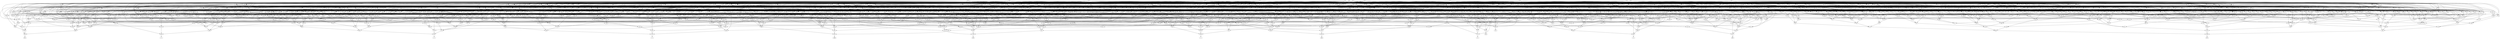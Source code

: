 digraph G {
    1266 -> 604;
    576 -> 604;
    547 -> 604;
    984 -> 1266;
    557 -> 1266;
    588 -> 1266;
    541 -> 984;
    823 -> 984;
    644 -> 984;
    568 -> 541;
    767 -> 541;
    587 -> 541;
    591 -> 587;
    849 -> 587;
    1183 -> 587;
    521 -> 1183;
    545 -> 1183;
    705 -> 1183;
    794 -> 521;
    577 -> 521;
    1109 -> 794;
    357 -> 794;
    325 -> 1109;
    526 -> 1109;
    572 -> 545;
    678 -> 545;
    367 -> 545;
    618 -> 705;
    905 -> 705;
    421 -> 705;
    1320 -> 849;
    781 -> 849;
    532 -> 1320;
    648 -> 1320;
    905 -> 532;
    357 -> 532;
    526 -> 648;
    325 -> 648;
    229 -> 781;
    577 -> 781;
    367 -> 591;
    633 -> 591;
    694 -> 591;
    487 -> 568;
    553 -> 568;
    828 -> 487;
    325 -> 487;
    577 -> 828;
    417 -> 828;
    526 -> 417;
    618 -> 417;
    545 -> 553;
    650 -> 553;
    694 -> 650;
    421 -> 650;
    229 -> 650;
    694 -> 767;
    550 -> 767;
    1052 -> 767;
    307 -> 1052;
    401 -> 1052;
    459 -> 307;
    367 -> 307;
    633 -> 459;
    572 -> 459;
    357 -> 401;
    648 -> 401;
    229 -> 550;
    618 -> 550;
    779 -> 823;
    1160 -> 823;
    875 -> 823;
    764 -> 779;
    730 -> 779;
    423 -> 779;
    667 -> 423;
    1277 -> 423;
    487 -> 423;
    660 -> 667;
    1237 -> 667;
    1134 -> 660;
    678 -> 660;
    633 -> 1134;
    367 -> 1134;
    694 -> 1237;
    229 -> 1237;
    472 -> 1277;
    616 -> 1277;
    229 -> 1277;
    572 -> 472;
    633 -> 472;
    678 -> 472;
    694 -> 616;
    367 -> 616;
    520 -> 764;
    743 -> 764;
    545 -> 764;
    421 -> 520;
    1237 -> 520;
    1109 -> 743;
    532 -> 743;
    401 -> 730;
    550 -> 730;
    901 -> 730;
    572 -> 901;
    633 -> 901;
    694 -> 901;
    775 -> 1160;
    667 -> 1160;
    1293 -> 1160;
    320 -> 1293;
    542 -> 1293;
    776 -> 320;
    621 -> 320;
    701 -> 776;
    678 -> 776;
    367 -> 776;
    421 -> 621;
    229 -> 621;
    905 -> 621;
    357 -> 542;
    325 -> 542;
    526 -> 542;
    357 -> 775;
    618 -> 775;
    603 -> 775;
    526 -> 603;
    325 -> 603;
    725 -> 875;
    537 -> 875;
    310 -> 875;
    516 -> 537;
    509 -> 537;
    678 -> 537;
    1078 -> 516;
    577 -> 516;
    421 -> 1078;
    229 -> 1078;
    367 -> 509;
    694 -> 509;
    1120 -> 310;
    1163 -> 310;
    421 -> 1120;
    550 -> 1120;
    1109 -> 1163;
    776 -> 1163;
    526 -> 725;
    618 -> 725;
    325 -> 725;
    635 -> 644;
    902 -> 644;
    691 -> 644;
    738 -> 635;
    1304 -> 635;
    499 -> 635;
    794 -> 499;
    776 -> 499;
    679 -> 1304;
    440 -> 1304;
    781 -> 679;
    421 -> 679;
    577 -> 440;
    229 -> 440;
    421 -> 440;
    421 -> 738;
    548 -> 738;
    705 -> 738;
    905 -> 548;
    229 -> 548;
    554 -> 902;
    648 -> 902;
    591 -> 902;
    696 -> 554;
    489 -> 554;
    780 -> 696;
    229 -> 696;
    618 -> 780;
    905 -> 780;
    357 -> 489;
    550 -> 489;
    307 -> 691;
    1320 -> 691;
    754 -> 691;
    694 -> 754;
    781 -> 754;
    225 -> 557;
    665 -> 557;
    605 -> 557;
    505 -> 225;
    615 -> 225;
    470 -> 225;
    464 -> 615;
    461 -> 615;
    560 -> 615;
    787 -> 560;
    308 -> 560;
    642 -> 787;
    579 -> 787;
    1109 -> 642;
    421 -> 642;
    357 -> 579;
    618 -> 579;
    786 -> 579;
    577 -> 786;
    905 -> 786;
    542 -> 308;
    723 -> 308;
    421 -> 308;
    577 -> 723;
    618 -> 723;
    824 -> 464;
    562 -> 464;
    357 -> 824;
    618 -> 824;
    1109 -> 824;
    905 -> 562;
    421 -> 562;
    490 -> 461;
    562 -> 461;
    1109 -> 490;
    723 -> 490;
    1098 -> 470;
    511 -> 470;
    421 -> 470;
    606 -> 511;
    1109 -> 511;
    778 -> 606;
    835 -> 606;
    825 -> 606;
    367 -> 835;
    572 -> 835;
    701 -> 825;
    678 -> 825;
    572 -> 778;
    633 -> 778;
    367 -> 778;
    711 -> 1098;
    579 -> 1098;
    780 -> 711;
    357 -> 711;
    606 -> 505;
    545 -> 505;
    776 -> 505;
    1120 -> 665;
    511 -> 665;
    662 -> 665;
    595 -> 662;
    452 -> 662;
    545 -> 662;
    520 -> 452;
    451 -> 452;
    466 -> 452;
    824 -> 466;
    1237 -> 466;
    1109 -> 451;
    618 -> 451;
    495 -> 595;
    325 -> 595;
    447 -> 595;
    446 -> 495;
    737 -> 495;
    526 -> 495;
    357 -> 737;
    905 -> 737;
    577 -> 446;
    357 -> 446;
    694 -> 447;
    421 -> 447;
    229 -> 447;
    339 -> 605;
    747 -> 605;
    854 -> 605;
    871 -> 339;
    1020 -> 339;
    647 -> 339;
    901 -> 647;
    849 -> 647;
    329 -> 647;
    769 -> 329;
    509 -> 329;
    678 -> 329;
    577 -> 769;
    725 -> 769;
    468 -> 769;
    421 -> 468;
    229 -> 468;
    1381 -> 871;
    744 -> 871;
    603 -> 1381;
    503 -> 1381;
    905 -> 503;
    577 -> 503;
    357 -> 503;
    472 -> 744;
    455 -> 744;
    367 -> 455;
    229 -> 455;
    421 -> 455;
    613 -> 1020;
    603 -> 1020;
    472 -> 1020;
    773 -> 613;
    616 -> 613;
    879 -> 613;
    367 -> 773;
    421 -> 773;
    229 -> 879;
    577 -> 879;
    618 -> 879;
    1341 -> 747;
    661 -> 747;
    848 -> 747;
    775 -> 848;
    553 -> 848;
    706 -> 848;
    307 -> 706;
    754 -> 706;
    1153 -> 706;
    648 -> 1153;
    618 -> 1153;
    717 -> 1341;
    784 -> 1341;
    723 -> 1341;
    656 -> 717;
    603 -> 717;
    785 -> 656;
    678 -> 656;
    633 -> 785;
    572 -> 785;
    1078 -> 784;
    694 -> 784;
    501 -> 661;
    716 -> 661;
    843 -> 661;
    532 -> 501;
    603 -> 501;
    781 -> 716;
    694 -> 716;
    367 -> 843;
    572 -> 843;
    678 -> 843;
    759 -> 854;
    683 -> 854;
    789 -> 854;
    775 -> 789;
    790 -> 789;
    578 -> 789;
    1257 -> 578;
    795 -> 578;
    472 -> 1257;
    773 -> 1257;
    229 -> 1257;
    313 -> 795;
    678 -> 795;
    229 -> 795;
    633 -> 313;
    572 -> 313;
    694 -> 313;
    797 -> 790;
    325 -> 790;
    526 -> 797;
    905 -> 797;
    618 -> 797;
    901 -> 683;
    591 -> 683;
    462 -> 683;
    798 -> 462;
    719 -> 462;
    229 -> 719;
    780 -> 719;
    879 -> 719;
    479 -> 798;
    550 -> 798;
    577 -> 479;
    905 -> 479;
    801 -> 759;
    1153 -> 759;
    803 -> 759;
    479 -> 801;
    229 -> 801;
    780 -> 803;
    648 -> 803;
    316 -> 588;
    807 -> 588;
    245 -> 588;
    571 -> 316;
    817 -> 316;
    213 -> 316;
    684 -> 571;
    545 -> 571;
    868 -> 571;
    504 -> 684;
    815 -> 684;
    1109 -> 504;
    780 -> 504;
    1109 -> 815;
    601 -> 815;
    905 -> 601;
    357 -> 601;
    694 -> 868;
    577 -> 868;
    421 -> 868;
    430 -> 213;
    759 -> 213;
    602 -> 213;
    790 -> 602;
    553 -> 602;
    307 -> 430;
    1237 -> 430;
    648 -> 430;
    458 -> 817;
    1381 -> 817;
    407 -> 817;
    229 -> 407;
    633 -> 407;
    1195 -> 407;
    694 -> 1195;
    367 -> 1195;
    678 -> 1195;
    526 -> 458;
    723 -> 458;
    325 -> 458;
    249 -> 807;
    636 -> 807;
    352 -> 807;
    667 -> 352;
    487 -> 352;
    421 -> 352;
    540 -> 636;
    837 -> 636;
    548 -> 540;
    694 -> 540;
    229 -> 837;
    577 -> 837;
    694 -> 837;
    843 -> 249;
    725 -> 249;
    578 -> 245;
    487 -> 245;
    396 -> 245;
    1254 -> 396;
    839 -> 396;
    325 -> 396;
    656 -> 1254;
    545 -> 1254;
    526 -> 839;
    723 -> 839;
    841 -> 839;
    229 -> 841;
    1154 -> 841;
    694 -> 1154;
    421 -> 1154;
    441 -> 576;
    957 -> 576;
    851 -> 576;
    1279 -> 441;
    545 -> 441;
    694 -> 1279;
    826 -> 1279;
    728 -> 1279;
    813 -> 728;
    953 -> 728;
    824 -> 813;
    517 -> 813;
    1109 -> 517;
    858 -> 517;
    905 -> 858;
    618 -> 858;
    694 -> 953;
    421 -> 953;
    577 -> 953;
    220 -> 826;
    642 -> 826;
    905 -> 220;
    357 -> 220;
    618 -> 220;
    843 -> 957;
    695 -> 957;
    869 -> 957;
    572 -> 869;
    1360 -> 869;
    367 -> 869;
    876 -> 1360;
    451 -> 1360;
    885 -> 876;
    664 -> 876;
    468 -> 885;
    694 -> 885;
    633 -> 664;
    678 -> 664;
    701 -> 664;
    889 -> 695;
    712 -> 695;
    564 -> 695;
    891 -> 564;
    903 -> 564;
    694 -> 564;
    618 -> 891;
    603 -> 891;
    229 -> 903;
    905 -> 903;
    357 -> 712;
    603 -> 712;
    550 -> 889;
    694 -> 889;
    790 -> 851;
    667 -> 851;
    463 -> 851;
    656 -> 463;
    537 -> 463;
    197 -> 463;
    501 -> 197;
    716 -> 197;
    892 -> 547;
    895 -> 547;
    625 -> 547;
    897 -> 625;
    509 -> 625;
    678 -> 625;
    468 -> 897;
    790 -> 897;
    581 -> 897;
    712 -> 581;
    1120 -> 581;
    357 -> 895;
    539 -> 895;
    566 -> 895;
    708 -> 566;
    421 -> 566;
    357 -> 708;
    810 -> 708;
    745 -> 708;
    229 -> 745;
    737 -> 745;
    460 -> 745;
    229 -> 460;
    577 -> 460;
    357 -> 460;
    577 -> 810;
    229 -> 810;
    421 -> 539;
    548 -> 539;
    788 -> 892;
    511 -> 892;
    722 -> 892;
    1254 -> 788;
    197 -> 788;
    572 -> 722;
    1030 -> 722;
    367 -> 722;
    1109 -> 1030;
    664 -> 1030;
    1380 -> 626;
    535 -> 626;
    777 -> 626;
    720 -> 1380;
    782 -> 1380;
    492 -> 1380;
    1006 -> 720;
    840 -> 720;
    836 -> 1006;
    698 -> 1006;
    1054 -> 1006;
    836 -> 1054;
    238 -> 1054;
    1274 -> 1054;
    820 -> 1274;
    849 -> 1274;
    860 -> 1274;
    920 -> 820;
    694 -> 820;
    367 -> 920;
    459 -> 920;
    580 -> 860;
    1232 -> 860;
    701 -> 860;
    357 -> 580;
    550 -> 580;
    1109 -> 580;
    633 -> 1232;
    367 -> 1232;
    572 -> 1232;
    638 -> 238;
    569 -> 238;
    1154 -> 638;
    905 -> 638;
    618 -> 569;
    1109 -> 569;
    357 -> 569;
    633 -> 836;
    701 -> 836;
    572 -> 836;
    538 -> 698;
    813 -> 698;
    714 -> 698;
    905 -> 714;
    1154 -> 714;
    824 -> 714;
    1154 -> 538;
    577 -> 538;
    735 -> 840;
    805 -> 840;
    445 -> 840;
    302 -> 445;
    880 -> 445;
    1109 -> 445;
    489 -> 302;
    462 -> 302;
    773 -> 880;
    836 -> 880;
    577 -> 880;
    824 -> 805;
    743 -> 805;
    439 -> 805;
    495 -> 439;
    325 -> 439;
    577 -> 735;
    836 -> 735;
    773 -> 735;
    458 -> 782;
    1059 -> 782;
    438 -> 782;
    302 -> 438;
    1207 -> 438;
    603 -> 438;
    431 -> 1207;
    633 -> 1207;
    678 -> 431;
    694 -> 431;
    428 -> 1059;
    809 -> 1059;
    407 -> 1059;
    229 -> 809;
    509 -> 809;
    678 -> 428;
    633 -> 428;
    572 -> 428;
    430 -> 492;
    302 -> 492;
    476 -> 492;
    597 -> 476;
    1000 -> 476;
    793 -> 476;
    424 -> 793;
    813 -> 793;
    653 -> 793;
    815 -> 653;
    504 -> 653;
    420 -> 653;
    577 -> 420;
    421 -> 420;
    367 -> 420;
    367 -> 424;
    421 -> 424;
    577 -> 424;
    1218 -> 1000;
    415 -> 1000;
    1109 -> 1218;
    493 -> 1218;
    678 -> 493;
    701 -> 493;
    633 -> 493;
    572 -> 415;
    367 -> 415;
    701 -> 597;
    834 -> 597;
    415 -> 834;
    678 -> 834;
    450 -> 535;
    1410 -> 535;
    1151 -> 535;
    411 -> 450;
    408 -> 450;
    405 -> 450;
    597 -> 411;
    1000 -> 411;
    870 -> 411;
    399 -> 870;
    439 -> 870;
    1173 -> 870;
    755 -> 1173;
    521 -> 1173;
    328 -> 1173;
    743 -> 328;
    394 -> 328;
    468 -> 394;
    367 -> 394;
    229 -> 755;
    421 -> 755;
    367 -> 755;
    393 -> 399;
    367 -> 399;
    421 -> 393;
    229 -> 393;
    419 -> 408;
    566 -> 408;
    1109 -> 408;
    385 -> 419;
    741 -> 419;
    609 -> 385;
    1218 -> 385;
    367 -> 609;
    1154 -> 609;
    455 -> 741;
    836 -> 741;
    897 -> 405;
    591 -> 405;
    370 -> 1410;
    1217 -> 1410;
    1322 -> 1410;
    855 -> 1322;
    724 -> 1322;
    1398 -> 1322;
    790 -> 1398;
    377 -> 1398;
    374 -> 1398;
    822 -> 374;
    371 -> 374;
    609 -> 822;
    603 -> 822;
    472 -> 822;
    532 -> 371;
    781 -> 371;
    428 -> 377;
    366 -> 377;
    667 -> 377;
    509 -> 366;
    229 -> 366;
    738 -> 855;
    1111 -> 855;
    365 -> 855;
    415 -> 1111;
    794 -> 1111;
    1109 -> 365;
    391 -> 365;
    701 -> 391;
    678 -> 391;
    572 -> 391;
    367 -> 724;
    365 -> 724;
    1120 -> 724;
    836 -> 1217;
    364 -> 1217;
    363 -> 1217;
    385 -> 363;
    900 -> 363;
    497 -> 363;
    663 -> 497;
    220 -> 497;
    579 -> 663;
    622 -> 663;
    601 -> 622;
    723 -> 622;
    367 -> 900;
    365 -> 900;
    421 -> 900;
    862 -> 364;
    495 -> 364;
    551 -> 364;
    841 -> 551;
    521 -> 551;
    864 -> 551;
    885 -> 864;
    743 -> 864;
    1109 -> 862;
    650 -> 862;
    302 -> 370;
    648 -> 370;
    313 -> 370;
    359 -> 1151;
    658 -> 1151;
    971 -> 1151;
    746 -> 359;
    304 -> 359;
    355 -> 359;
    353 -> 746;
    454 -> 746;
    1218 -> 353;
    351 -> 353;
    1226 -> 353;
    539 -> 351;
    509 -> 351;
    357 -> 351;
    743 -> 1226;
    735 -> 1226;
    1237 -> 1226;
    1000 -> 454;
    597 -> 454;
    826 -> 454;
    878 -> 304;
    348 -> 304;
    347 -> 304;
    804 -> 878;
    343 -> 878;
    1207 -> 804;
    811 -> 804;
    603 -> 811;
    357 -> 811;
    905 -> 343;
    781 -> 343;
    313 -> 347;
    849 -> 347;
    474 -> 347;
    451 -> 474;
    346 -> 474;
    367 -> 346;
    836 -> 346;
    468 -> 346;
    344 -> 348;
    725 -> 348;
    591 -> 348;
    421 -> 344;
    229 -> 344;
    577 -> 344;
    691 -> 355;
    706 -> 355;
    710 -> 355;
    346 -> 710;
    743 -> 710;
    842 -> 710;
    501 -> 842;
    516 -> 842;
    591 -> 842;
    700 -> 658;
    340 -> 658;
    1218 -> 700;
    210 -> 700;
    337 -> 700;
    366 -> 210;
    824 -> 210;
    336 -> 210;
    1103 -> 336;
    1109 -> 336;
    550 -> 336;
    421 -> 1103;
    509 -> 1103;
    826 -> 337;
    1232 -> 337;
    701 -> 337;
    775 -> 340;
    377 -> 340;
    332 -> 340;
    331 -> 332;
    836 -> 332;
    885 -> 331;
    451 -> 331;
    247 -> 331;
    550 -> 247;
    542 -> 247;
    694 -> 247;
    327 -> 971;
    326 -> 971;
    552 -> 971;
    324 -> 327;
    879 -> 327;
    820 -> 324;
    648 -> 324;
    487 -> 552;
    377 -> 552;
    1067 -> 552;
    323 -> 1067;
    597 -> 1067;
    580 -> 323;
    727 -> 323;
    421 -> 727;
    550 -> 727;
    1109 -> 727;
    1000 -> 326;
    1120 -> 326;
    914 -> 777;
    321 -> 777;
    585 -> 777;
    900 -> 585;
    318 -> 585;
    1158 -> 585;
    1059 -> 1158;
    1381 -> 1158;
    618 -> 318;
    786 -> 318;
    708 -> 318;
    822 -> 914;
    324 -> 914;
    302 -> 914;
    805 -> 321;
    390 -> 321;
    836 -> 321;
    577 -> 390;
    1154 -> 390;
    640 -> 471;
    315 -> 471;
    384 -> 471;
    614 -> 640;
    312 -> 640;
    847 -> 640;
    555 -> 614;
    335 -> 614;
    306 -> 614;
    376 -> 555;
    504 -> 555;
    393 -> 376;
    350 -> 376;
    846 -> 376;
    650 -> 846;
    317 -> 846;
    483 -> 846;
    836 -> 483;
    791 -> 483;
    284 -> 483;
    773 -> 791;
    229 -> 791;
    393 -> 284;
    299 -> 284;
    367 -> 284;
    572 -> 299;
    633 -> 299;
    701 -> 299;
    835 -> 317;
    785 -> 317;
    701 -> 317;
    296 -> 350;
    694 -> 350;
    701 -> 296;
    1134 -> 296;
    1033 -> 296;
    572 -> 1033;
    701 -> 1033;
    367 -> 1033;
    295 -> 335;
    504 -> 335;
    868 -> 295;
    296 -> 295;
    291 -> 295;
    317 -> 291;
    390 -> 291;
    272 -> 291;
    420 -> 272;
    299 -> 272;
    286 -> 306;
    550 -> 306;
    786 -> 306;
    799 -> 286;
    648 -> 286;
    434 -> 799;
    283 -> 799;
    831 -> 799;
    616 -> 434;
    633 -> 434;
    280 -> 283;
    633 -> 283;
    421 -> 280;
    694 -> 280;
    591 -> 831;
    901 -> 831;
    313 -> 831;
    528 -> 312;
    600 -> 312;
    1124 -> 312;
    279 -> 528;
    277 -> 528;
    276 -> 528;
    301 -> 279;
    236 -> 279;
    468 -> 301;
    641 -> 301;
    787 -> 301;
    1109 -> 641;
    905 -> 641;
    618 -> 641;
    776 -> 236;
    1195 -> 236;
    664 -> 276;
    829 -> 276;
    1008 -> 276;
    684 -> 829;
    390 -> 829;
    457 -> 1008;
    344 -> 1008;
    485 -> 1008;
    660 -> 457;
    195 -> 457;
    481 -> 195;
    509 -> 195;
    678 -> 195;
    572 -> 481;
    694 -> 481;
    725 -> 485;
    905 -> 485;
    1405 -> 277;
    641 -> 277;
    507 -> 1405;
    885 -> 1405;
    572 -> 507;
    442 -> 507;
    493 -> 507;
    701 -> 442;
    678 -> 442;
    815 -> 600;
    295 -> 600;
    1177 -> 600;
    286 -> 1177;
    610 -> 1177;
    618 -> 1177;
    229 -> 610;
    479 -> 610;
    507 -> 1124;
    829 -> 1124;
    274 -> 1124;
    617 -> 274;
    457 -> 274;
    270 -> 274;
    478 -> 270;
    837 -> 270;
    905 -> 270;
    344 -> 478;
    725 -> 478;
    545 -> 478;
    268 -> 617;
    468 -> 617;
    780 -> 268;
    603 -> 268;
    818 -> 847;
    265 -> 847;
    630 -> 847;
    1287 -> 818;
    713 -> 818;
    398 -> 818;
    843 -> 1287;
    1157 -> 1287;
    896 -> 1287;
    776 -> 896;
    1317 -> 896;
    673 -> 896;
    236 -> 673;
    569 -> 673;
    679 -> 673;
    504 -> 1317;
    621 -> 1317;
    837 -> 1157;
    485 -> 1157;
    780 -> 713;
    402 -> 713;
    874 -> 713;
    1304 -> 874;
    1168 -> 874;
    905 -> 874;
    1153 -> 1168;
    1232 -> 1168;
    507 -> 402;
    862 -> 402;
    1336 -> 398;
    403 -> 398;
    260 -> 398;
    684 -> 1336;
    258 -> 1336;
    391 -> 258;
    868 -> 258;
    735 -> 258;
    1317 -> 403;
    1195 -> 403;
    1232 -> 260;
    256 -> 260;
    369 -> 260;
    679 -> 369;
    573 -> 369;
    776 -> 369;
    1109 -> 573;
    479 -> 573;
    618 -> 573;
    618 -> 256;
    621 -> 256;
    648 -> 256;
    891 -> 265;
    246 -> 265;
    949 -> 265;
    772 -> 949;
    891 -> 949;
    621 -> 949;
    545 -> 772;
    1195 -> 772;
    244 -> 772;
    319 -> 244;
    702 -> 244;
    678 -> 319;
    367 -> 319;
    633 -> 319;
    633 -> 702;
    572 -> 702;
    678 -> 702;
    905 -> 246;
    666 -> 246;
    973 -> 246;
    545 -> 666;
    1237 -> 666;
    843 -> 973;
    903 -> 973;
    694 -> 973;
    504 -> 630;
    703 -> 630;
    910 -> 630;
    1304 -> 910;
    772 -> 910;
    485 -> 910;
    664 -> 703;
    862 -> 703;
    1138 -> 703;
    1109 -> 1138;
    447 -> 1138;
    391 -> 1138;
    641 -> 315;
    1196 -> 315;
    218 -> 315;
    429 -> 218;
    512 -> 218;
    381 -> 218;
    317 -> 512;
    841 -> 512;
    565 -> 512;
    388 -> 565;
    296 -> 565;
    240 -> 565;
    299 -> 240;
    755 -> 240;
    741 -> 240;
    694 -> 388;
    229 -> 388;
    421 -> 388;
    841 -> 429;
    239 -> 429;
    235 -> 429;
    664 -> 239;
    507 -> 239;
    391 -> 235;
    388 -> 235;
    577 -> 381;
    569 -> 381;
    573 -> 381;
    234 -> 1196;
    233 -> 1196;
    655 -> 234;
    346 -> 234;
    567 -> 234;
    296 -> 567;
    520 -> 567;
    682 -> 567;
    468 -> 682;
    299 -> 682;
    367 -> 682;
    317 -> 655;
    885 -> 655;
    391 -> 233;
    520 -> 233;
    876 -> 233;
    1157 -> 384;
    696 -> 384;
    533 -> 384;
    603 -> 533;
    342 -> 533;
    286 -> 533;
    1207 -> 342;
    283 -> 342;
    731 -> 500;
    687 -> 500;
    760 -> 500;
    278 -> 731;
    426 -> 731;
    228 -> 731;
    544 -> 228;
    227 -> 228;
    232 -> 228;
    221 -> 544;
    882 -> 544;
    515 -> 544;
    815 -> 515;
    565 -> 515;
    282 -> 515;
    703 -> 282;
    488 -> 282;
    743 -> 488;
    440 -> 488;
    1198 -> 221;
    239 -> 221;
    1109 -> 221;
    482 -> 1198;
    538 -> 1198;
    216 -> 1198;
    638 -> 216;
    460 -> 216;
    858 -> 482;
    357 -> 482;
    195 -> 882;
    201 -> 882;
    912 -> 882;
    831 -> 201;
    810 -> 201;
    694 -> 201;
    725 -> 912;
    601 -> 912;
    1390 -> 227;
    246 -> 227;
    250 -> 227;
    214 -> 250;
    1064 -> 250;
    387 -> 250;
    843 -> 1064;
    716 -> 1064;
    212 -> 1064;
    679 -> 212;
    319 -> 212;
    660 -> 214;
    519 -> 214;
    516 -> 214;
    481 -> 519;
    678 -> 519;
    603 -> 387;
    211 -> 387;
    618 -> 211;
    357 -> 211;
    618 -> 1390;
    603 -> 1390;
    357 -> 1390;
    273 -> 232;
    309 -> 232;
    639 -> 232;
    387 -> 639;
    488 -> 639;
    690 -> 639;
    1195 -> 690;
    989 -> 690;
    1268 -> 690;
    195 -> 1268;
    539 -> 1268;
    548 -> 989;
    421 -> 989;
    391 -> 309;
    238 -> 309;
    350 -> 309;
    569 -> 273;
    629 -> 273;
    421 -> 629;
    905 -> 629;
    1196 -> 278;
    1109 -> 278;
    211 -> 278;
    206 -> 426;
    242 -> 426;
    699 -> 426;
    830 -> 699;
    799 -> 699;
    368 -> 699;
    811 -> 368;
    283 -> 368;
    526 -> 830;
    325 -> 830;
    357 -> 830;
    828 -> 242;
    903 -> 242;
    719 -> 206;
    202 -> 206;
    550 -> 202;
    781 -> 202;
    905 -> 202;
    899 -> 687;
    203 -> 687;
    1313 -> 687;
    205 -> 899;
    198 -> 899;
    1147 -> 899;
    686 -> 205;
    196 -> 205;
    574 -> 205;
    1356 -> 686;
    991 -> 686;
    524 -> 686;
    305 -> 1356;
    1232 -> 1356;
    357 -> 1356;
    989 -> 305;
    1153 -> 305;
    256 -> 305;
    413 -> 524;
    499 -> 524;
    1126 -> 524;
    1120 -> 413;
    738 -> 413;
    195 -> 1126;
    259 -> 1126;
    912 -> 1126;
    577 -> 259;
    468 -> 259;
    1345 -> 991;
    387 -> 991;
    679 -> 991;
    545 -> 1345;
    702 -> 1345;
    743 -> 196;
    1405 -> 196;
    289 -> 196;
    193 -> 289;
    212 -> 289;
    501 -> 289;
    754 -> 193;
    545 -> 193;
    195 -> 574;
    749 -> 574;
    561 -> 574;
    719 -> 749;
    660 -> 749;
    1390 -> 749;
    244 -> 561;
    912 -> 561;
    440 -> 561;
    239 -> 198;
    192 -> 198;
    652 -> 198;
    912 -> 652;
    480 -> 652;
    266 -> 652;
    1405 -> 266;
    1109 -> 266;
    211 -> 266;
    666 -> 480;
    786 -> 480;
    357 -> 480;
    841 -> 192;
    815 -> 192;
    238 -> 192;
    292 -> 1147;
    668 -> 1147;
    222 -> 1147;
    488 -> 222;
    402 -> 222;
    330 -> 222;
    413 -> 330;
    794 -> 330;
    1195 -> 330;
    1345 -> 292;
    623 -> 292;
    371 -> 623;
    603 -> 623;
    421 -> 623;
    553 -> 668;
    912 -> 668;
    810 -> 668;
    257 -> 203;
    1263 -> 203;
    190 -> 203;
    189 -> 257;
    513 -> 257;
    906 -> 257;
    646 -> 189;
    908 -> 189;
    1092 -> 189;
    918 -> 1092;
    238 -> 1092;
    909 -> 1092;
    660 -> 909;
    769 -> 909;
    601 -> 909;
    835 -> 918;
    701 -> 918;
    815 -> 646;
    841 -> 646;
    776 -> 646;
    540 -> 908;
    387 -> 908;
    843 -> 908;
    461 -> 513;
    499 -> 513;
    913 -> 513;
    1320 -> 913;
    679 -> 913;
    1232 -> 913;
    1042 -> 906;
    915 -> 906;
    273 -> 906;
    917 -> 1042;
    836 -> 1042;
    616 -> 917;
    421 -> 917;
    1134 -> 915;
    299 -> 915;
    861 -> 1263;
    919 -> 1263;
    491 -> 1263;
    804 -> 861;
    242 -> 861;
    294 -> 919;
    921 -> 919;
    451 -> 294;
    532 -> 294;
    953 -> 921;
    391 -> 921;
    925 -> 491;
    440 -> 491;
    725 -> 491;
    1195 -> 925;
    601 -> 925;
    1408 -> 190;
    456 -> 190;
    928 -> 190;
    1014 -> 928;
    929 -> 928;
    932 -> 928;
    387 -> 929;
    545 -> 929;
    1390 -> 932;
    621 -> 932;
    319 -> 932;
    905 -> 1014;
    1237 -> 1014;
    929 -> 1408;
    754 -> 1408;
    387 -> 456;
    989 -> 456;
    319 -> 456;
    937 -> 1313;
    940 -> 1313;
    1357 -> 1313;
    774 -> 937;
    1222 -> 937;
    947 -> 937;
    389 -> 774;
    709 -> 774;
    948 -> 774;
    783 -> 389;
    679 -> 389;
    1232 -> 389;
    1153 -> 783;
    357 -> 783;
    954 -> 948;
    955 -> 948;
    934 -> 948;
    229 -> 955;
    421 -> 955;
    815 -> 955;
    633 -> 954;
    678 -> 954;
    918 -> 954;
    195 -> 934;
    1390 -> 934;
    224 -> 934;
    421 -> 224;
    903 -> 224;
    956 -> 709;
    440 -> 709;
    1232 -> 709;
    648 -> 956;
    958 -> 956;
    905 -> 958;
    618 -> 958;
    357 -> 958;
    387 -> 1222;
    537 -> 1222;
    959 -> 1222;
    461 -> 959;
    794 -> 959;
    1195 -> 959;
    719 -> 947;
    804 -> 947;
    960 -> 947;
    679 -> 960;
    387 -> 960;
    1195 -> 960;
    961 -> 940;
    251 -> 940;
    965 -> 940;
    1195 -> 965;
    955 -> 965;
    942 -> 965;
    815 -> 942;
    841 -> 942;
    836 -> 942;
    905 -> 961;
    550 -> 961;
    804 -> 961;
    488 -> 251;
    776 -> 251;
    878 -> 1357;
    661 -> 1357;
    964 -> 1357;
    1345 -> 964;
    1390 -> 964;
    621 -> 964;
    743 -> 760;
    418 -> 760;
    966 -> 760;
    294 -> 966;
    967 -> 966;
    1355 -> 966;
    501 -> 1355;
    1300 -> 1355;
    972 -> 1355;
    241 -> 972;
    387 -> 972;
    1345 -> 241;
    989 -> 241;
    974 -> 241;
    660 -> 974;
    539 -> 974;
    516 -> 1300;
    457 -> 1300;
    975 -> 1300;
    679 -> 975;
    1195 -> 975;
    880 -> 967;
    264 -> 967;
    977 -> 967;
    953 -> 977;
    296 -> 977;
    979 -> 977;
    317 -> 979;
    538 -> 979;
    424 -> 264;
    299 -> 264;
    440 -> 418;
    376 -> 418;
    1196 -> 418;
    981 -> 983;
    986 -> 983;
    990 -> 983;
    992 -> 990;
    427 -> 990;
    375 -> 990;
    994 -> 992;
    996 -> 992;
    748 -> 992;
    998 -> 748;
    698 -> 748;
    1001 -> 748;
    1002 -> 1001;
    545 -> 1001;
    725 -> 1001;
    989 -> 1002;
    1304 -> 1002;
    835 -> 998;
    442 -> 998;
    331 -> 994;
    299 -> 994;
    367 -> 994;
    1004 -> 996;
    1009 -> 996;
    323 -> 996;
    678 -> 1009;
    481 -> 1009;
    894 -> 1009;
    1109 -> 894;
    701 -> 894;
    656 -> 1004;
    664 -> 1004;
    694 -> 1004;
    1010 -> 427;
    497 -> 427;
    372 -> 427;
    844 -> 372;
    230 -> 372;
    302 -> 372;
    717 -> 230;
    1012 -> 230;
    367 -> 1012;
    694 -> 1012;
    434 -> 844;
    648 -> 844;
    421 -> 1010;
    1009 -> 1010;
    1013 -> 1010;
    894 -> 1013;
    1016 -> 1013;
    1134 -> 1013;
    572 -> 1016;
    1154 -> 1016;
    1018 -> 375;
    1022 -> 375;
    907 -> 375;
    1023 -> 907;
    230 -> 907;
    197 -> 907;
    678 -> 1023;
    1134 -> 1023;
    711 -> 1022;
    1085 -> 1022;
    357 -> 1085;
    786 -> 1085;
    1027 -> 1085;
    357 -> 1027;
    858 -> 1027;
    622 -> 1027;
    918 -> 1018;
    894 -> 1018;
    1154 -> 1018;
    1024 -> 986;
    1029 -> 986;
    1035 -> 986;
    1043 -> 1024;
    582 -> 1024;
    863 -> 1024;
    1045 -> 863;
    895 -> 863;
    1047 -> 863;
    302 -> 1047;
    1048 -> 1047;
    648 -> 1047;
    307 -> 1048;
    1049 -> 1048;
    1012 -> 1048;
    633 -> 1049;
    572 -> 1049;
    367 -> 1049;
    1381 -> 1045;
    1051 -> 1045;
    1009 -> 1045;
    1154 -> 1051;
    343 -> 1051;
    656 -> 1051;
    1016 -> 582;
    708 -> 582;
    1184 -> 582;
    657 -> 1184;
    548 -> 1184;
    357 -> 1184;
    572 -> 657;
    280 -> 657;
    1134 -> 1043;
    894 -> 1043;
    1030 -> 1043;
    1055 -> 1029;
    771 -> 1029;
    1056 -> 1029;
    194 -> 1055;
    1058 -> 1055;
    508 -> 1055;
    998 -> 508;
    238 -> 508;
    1060 -> 508;
    717 -> 1060;
    489 -> 1060;
    888 -> 1060;
    1154 -> 888;
    367 -> 888;
    844 -> 194;
    371 -> 194;
    968 -> 1058;
    545 -> 1058;
    725 -> 1058;
    479 -> 968;
    1237 -> 968;
    1061 -> 771;
    926 -> 771;
    510 -> 771;
    1063 -> 510;
    1090 -> 510;
    287 -> 510;
    717 -> 1063;
    723 -> 1063;
    388 -> 1063;
    193 -> 1090;
    725 -> 1090;
    268 -> 287;
    775 -> 287;
    666 -> 287;
    447 -> 926;
    656 -> 926;
    667 -> 926;
    797 -> 1061;
    828 -> 1061;
    325 -> 1061;
    1394 -> 1056;
    817 -> 1056;
    1065 -> 1056;
    1049 -> 1394;
    941 -> 1394;
    849 -> 1394;
    459 -> 941;
    1012 -> 941;
    501 -> 1065;
    750 -> 1065;
    545 -> 1065;
    280 -> 750;
    781 -> 750;
    1066 -> 1035;
    675 -> 1035;
    199 -> 1035;
    775 -> 1066;
    926 -> 1066;
    1069 -> 1066;
    545 -> 1069;
    1070 -> 1069;
    1072 -> 1069;
    331 -> 1072;
    998 -> 1072;
    554 -> 1070;
    603 -> 1070;
    421 -> 1070;
    1073 -> 675;
    497 -> 675;
    204 -> 675;
    636 -> 204;
    1023 -> 204;
    725 -> 204;
    1030 -> 1073;
    1016 -> 1073;
    1023 -> 199;
    695 -> 199;
    607 -> 199;
    331 -> 607;
    918 -> 607;
    998 -> 981;
    918 -> 981;
    1053 -> 981;
    829 -> 1053;
    364 -> 1053;
    358 -> 1079;
    1036 -> 1079;
    1081 -> 1079;
    718 -> 358;
    732 -> 358;
    1339 -> 358;
    1083 -> 718;
    1086 -> 718;
    1087 -> 718;
    1089 -> 1083;
    1091 -> 1083;
    1093 -> 1083;
    1257 -> 1093;
    775 -> 1093;
    1095 -> 1093;
    325 -> 1095;
    778 -> 1095;
    839 -> 1095;
    328 -> 1089;
    1195 -> 1089;
    577 -> 1089;
    499 -> 1091;
    679 -> 1091;
    1257 -> 1086;
    487 -> 1086;
    1155 -> 1086;
    975 -> 1155;
    794 -> 1155;
    845 -> 1087;
    487 -> 1087;
    1234 -> 1087;
    841 -> 1234;
    1099 -> 1234;
    648 -> 1234;
    778 -> 1099;
    503 -> 1099;
    633 -> 845;
    678 -> 845;
    399 -> 845;
    739 -> 732;
    486 -> 732;
    1102 -> 732;
    1104 -> 739;
    1106 -> 739;
    1071 -> 739;
    1108 -> 1071;
    608 -> 1071;
    1074 -> 1071;
    1097 -> 1074;
    775 -> 1074;
    627 -> 1074;
    1110 -> 627;
    451 -> 627;
    1195 -> 627;
    577 -> 1110;
    562 -> 1110;
    726 -> 1110;
    421 -> 726;
    229 -> 726;
    577 -> 726;
    843 -> 1097;
    650 -> 1097;
    273 -> 1108;
    1195 -> 1108;
    577 -> 1108;
    916 -> 608;
    1113 -> 608;
    1195 -> 608;
    325 -> 916;
    1114 -> 916;
    1116 -> 1114;
    421 -> 1114;
    229 -> 1116;
    577 -> 1116;
    737 -> 1113;
    526 -> 1113;
    357 -> 1104;
    417 -> 1104;
    838 -> 1104;
    325 -> 838;
    650 -> 838;
    778 -> 838;
    1110 -> 1106;
    1163 -> 1106;
    618 -> 1106;
    1118 -> 486;
    256 -> 486;
    314 -> 486;
    1304 -> 1118;
    1153 -> 1118;
    591 -> 314;
    313 -> 314;
    1122 -> 314;
    633 -> 1122;
    616 -> 1122;
    1232 -> 1122;
    776 -> 1102;
    1123 -> 1102;
    1128 -> 1102;
    618 -> 1123;
    479 -> 1123;
    862 -> 1123;
    618 -> 1128;
    479 -> 1128;
    1138 -> 1128;
    458 -> 1339;
    345 -> 1339;
    584 -> 1339;
    1130 -> 584;
    1131 -> 584;
    1097 -> 1130;
    487 -> 1130;
    1132 -> 1130;
    308 -> 1132;
    1195 -> 1132;
    775 -> 1131;
    845 -> 1131;
    1088 -> 1131;
    308 -> 1088;
    776 -> 1088;
    1133 -> 345;
    980 -> 345;
    843 -> 980;
    841 -> 980;
    744 -> 980;
    633 -> 1133;
    678 -> 1133;
    755 -> 1133;
    577 -> 1036;
    555 -> 1036;
    1136 -> 1036;
    1019 -> 1136;
    1139 -> 1136;
    1076 -> 1136;
    1381 -> 1076;
    345 -> 1076;
    1141 -> 1076;
    1002 -> 1141;
    1142 -> 1141;
    725 -> 1141;
    1207 -> 1142;
    1195 -> 1142;
    319 -> 1142;
    1068 -> 1019;
    490 -> 1019;
    1405 -> 1068;
    233 -> 1068;
    776 -> 1139;
    239 -> 1139;
    1143 -> 1139;
    1011 -> 1143;
    885 -> 1143;
    794 -> 1011;
    503 -> 1011;
    285 -> 1081;
    1144 -> 1081;
    1146 -> 1081;
    813 -> 285;
    967 -> 285;
    1148 -> 285;
    521 -> 1148;
    512 -> 1148;
    715 -> 1148;
    490 -> 715;
    1011 -> 715;
    234 -> 715;
    1150 -> 1144;
    1152 -> 1144;
    1156 -> 1144;
    1161 -> 1150;
    1162 -> 1150;
    623 -> 1161;
    1070 -> 1161;
    1142 -> 1161;
    845 -> 1162;
    1097 -> 1162;
    790 -> 1162;
    1257 -> 1152;
    790 -> 1152;
    883 -> 1152;
    313 -> 883;
    591 -> 883;
    1096 -> 883;
    401 -> 1096;
    550 -> 1096;
    421 -> 1096;
    435 -> 1156;
    1164 -> 1156;
    813 -> 1156;
    507 -> 435;
    538 -> 435;
    664 -> 1164;
    538 -> 1164;
    921 -> 1164;
    1165 -> 1146;
    1077 -> 1146;
    988 -> 1146;
    1123 -> 1165;
    239 -> 1165;
    1166 -> 1165;
    1122 -> 1166;
    1096 -> 1166;
    1169 -> 1166;
    797 -> 1169;
    828 -> 1169;
    838 -> 1169;
    1011 -> 1077;
    233 -> 1077;
    1172 -> 1077;
    521 -> 1172;
    435 -> 1172;
    841 -> 1172;
    314 -> 988;
    763 -> 988;
    1174 -> 988;
    679 -> 763;
    1320 -> 763;
    1101 -> 763;
    1153 -> 1101;
    989 -> 1101;
    987 -> 1174;
    521 -> 1174;
    664 -> 987;
    841 -> 987;
    235 -> 987;
    1176 -> 938;
    792 -> 938;
    832 -> 938;
    611 -> 1176;
    865 -> 1176;
    721 -> 1176;
    674 -> 721;
    1179 -> 721;
    1125 -> 721;
    1181 -> 1125;
    841 -> 1125;
    1049 -> 1125;
    1153 -> 1181;
    786 -> 1181;
    357 -> 1181;
    559 -> 1179;
    388 -> 1179;
    633 -> 559;
    415 -> 559;
    618 -> 674;
    830 -> 674;
    479 -> 674;
    253 -> 611;
    1112 -> 611;
    726 -> 611;
    1185 -> 253;
    1109 -> 253;
    442 -> 1185;
    633 -> 1185;
    711 -> 1112;
    835 -> 1112;
    694 -> 1112;
    1017 -> 865;
    610 -> 865;
    917 -> 865;
    1390 -> 1017;
    1187 -> 1017;
    678 -> 1187;
    459 -> 1187;
    808 -> 792;
    1178 -> 792;
    525 -> 792;
    1189 -> 525;
    1190 -> 525;
    1191 -> 525;
    1181 -> 1191;
    920 -> 1191;
    388 -> 1191;
    361 -> 1190;
    1192 -> 1190;
    592 -> 1190;
    618 -> 361;
    357 -> 361;
    648 -> 361;
    421 -> 1192;
    945 -> 1192;
    229 -> 945;
    577 -> 945;
    633 -> 592;
    572 -> 592;
    694 -> 592;
    905 -> 1189;
    618 -> 1189;
    357 -> 1189;
    1084 -> 808;
    743 -> 808;
    481 -> 808;
    1182 -> 1084;
    1114 -> 1084;
    1185 -> 1084;
    1365 -> 1182;
    1248 -> 1182;
    415 -> 1365;
    694 -> 1365;
    618 -> 1248;
    1109 -> 1248;
    912 -> 1178;
    1193 -> 1178;
    945 -> 1178;
    428 -> 1193;
    856 -> 1193;
    421 -> 1193;
    367 -> 856;
    694 -> 856;
    1159 -> 832;
    756 -> 832;
    311 -> 832;
    1193 -> 311;
    812 -> 311;
    1121 -> 311;
    1390 -> 812;
    596 -> 812;
    905 -> 596;
    1116 -> 596;
    920 -> 1121;
    1194 -> 1121;
    447 -> 1121;
    830 -> 1194;
    1046 -> 1194;
    905 -> 1046;
    618 -> 1046;
    577 -> 1046;
    692 -> 756;
    812 -> 756;
    886 -> 756;
    917 -> 692;
    1187 -> 692;
    559 -> 886;
    1194 -> 886;
    447 -> 886;
    1100 -> 1159;
    1197 -> 1159;
    520 -> 1100;
    1199 -> 1100;
    479 -> 1199;
    830 -> 1199;
    618 -> 1199;
    633 -> 1197;
    572 -> 1197;
    367 -> 1197;
    1015 -> 704;
    740 -> 704;
    1200 -> 704;
    1082 -> 1015;
    1201 -> 1015;
    756 -> 1015;
    808 -> 1201;
    995 -> 1201;
    531 -> 1201;
    307 -> 995;
    1199 -> 995;
    650 -> 995;
    801 -> 531;
    387 -> 531;
    1202 -> 531;
    1154 -> 1202;
    428 -> 1202;
    367 -> 1202;
    1203 -> 1082;
    1114 -> 1082;
    958 -> 1082;
    1031 -> 1203;
    1365 -> 1203;
    1204 -> 1031;
    1109 -> 1031;
    825 -> 1204;
    633 -> 1204;
    1049 -> 740;
    1100 -> 740;
    935 -> 740;
    1125 -> 935;
    378 -> 935;
    311 -> 935;
    229 -> 378;
    1206 -> 378;
    361 -> 378;
    577 -> 1206;
    1208 -> 1206;
    1197 -> 1206;
    694 -> 1208;
    421 -> 1208;
    1181 -> 1200;
    1179 -> 1200;
    1210 -> 1200;
    692 -> 1210;
    912 -> 1210;
    945 -> 1210;
    1025 -> 1296;
    334 -> 1296;
    1211 -> 1296;
    1212 -> 1025;
    1213 -> 1025;
    1214 -> 1025;
    1241 -> 1212;
    1022 -> 1212;
    362 -> 1212;
    689 -> 362;
    793 -> 362;
    670 -> 362;
    1215 -> 670;
    299 -> 670;
    323 -> 1215;
    367 -> 1215;
    684 -> 689;
    1219 -> 689;
    868 -> 689;
    894 -> 1219;
    459 -> 1219;
    1219 -> 1241;
    609 -> 1241;
    1094 -> 1213;
    412 -> 1213;
    207 -> 1213;
    493 -> 207;
    698 -> 207;
    1306 -> 207;
    793 -> 1306;
    1185 -> 1306;
    318 -> 1094;
    1241 -> 1094;
    497 -> 412;
    985 -> 412;
    421 -> 412;
    1204 -> 985;
    676 -> 985;
    572 -> 985;
    694 -> 676;
    1109 -> 676;
    493 -> 1214;
    1053 -> 1214;
    386 -> 1214;
    870 -> 386;
    872 -> 386;
    1219 -> 386;
    388 -> 872;
    521 -> 872;
    881 -> 872;
    743 -> 881;
    520 -> 881;
    595 -> 881;
    575 -> 334;
    1220 -> 334;
    1127 -> 334;
    765 -> 575;
    1221 -> 575;
    677 -> 575;
    261 -> 765;
    1223 -> 765;
    1225 -> 765;
    497 -> 261;
    253 -> 261;
    1016 -> 261;
    701 -> 1223;
    660 -> 1223;
    826 -> 1223;
    323 -> 1225;
    1204 -> 1225;
    835 -> 1225;
    493 -> 1221;
    331 -> 1221;
    1227 -> 1221;
    452 -> 1227;
    1219 -> 1227;
    1379 -> 1227;
    451 -> 1379;
    394 -> 1379;
    1219 -> 677;
    351 -> 677;
    356 -> 677;
    1231 -> 356;
    956 -> 356;
    1190 -> 356;
    726 -> 1231;
    592 -> 1231;
    1007 -> 1220;
    1135 -> 1220;
    1233 -> 1220;
    1125 -> 1135;
    1235 -> 1135;
    263 -> 1135;
    493 -> 263;
    238 -> 263;
    802 -> 263;
    1194 -> 802;
    650 -> 802;
    1049 -> 802;
    701 -> 1235;
    727 -> 1235;
    660 -> 1235;
    210 -> 1007;
    572 -> 1007;
    1185 -> 1007;
    915 -> 1233;
    273 -> 1233;
    1236 -> 1233;
    824 -> 1236;
    264 -> 1236;
    272 -> 1127;
    793 -> 1127;
    414 -> 1127;
    698 -> 414;
    915 -> 414;
    254 -> 1211;
    1238 -> 1211;
    1117 -> 1211;
    985 -> 1117;
    895 -> 1117;
    893 -> 1117;
    582 -> 893;
    253 -> 893;
    299 -> 254;
    1185 -> 254;
    870 -> 254;
    1279 -> 1238;
    1134 -> 1238;
    701 -> 1238;
    631 -> 1239;
    752 -> 1239;
    208 -> 1239;
    422 -> 631;
    1240 -> 631;
    1242 -> 631;
    670 -> 422;
    1243 -> 422;
    833 -> 422;
    1297 -> 833;
    1246 -> 833;
    219 -> 833;
    264 -> 1297;
    517 -> 1297;
    1249 -> 1297;
    273 -> 1249;
    953 -> 1249;
    1033 -> 1249;
    656 -> 1246;
    623 -> 1246;
    593 -> 1246;
    1250 -> 593;
    775 -> 593;
    791 -> 1250;
    1187 -> 1250;
    1360 -> 219;
    661 -> 219;
    1253 -> 219;
    857 -> 1253;
    453 -> 1253;
    378 -> 1253;
    1140 -> 453;
    548 -> 453;
    357 -> 453;
    280 -> 1140;
    367 -> 1140;
    1109 -> 857;
    836 -> 857;
    1187 -> 1243;
    197 -> 1243;
    1255 -> 1243;
    1034 -> 1255;
    727 -> 1255;
    1258 -> 1255;
    197 -> 1258;
    516 -> 1258;
    519 -> 1258;
    835 -> 1034;
    825 -> 1034;
    589 -> 1240;
    1259 -> 1240;
    993 -> 1240;
    656 -> 589;
    1070 -> 589;
    1260 -> 589;
    1002 -> 1260;
    656 -> 1260;
    725 -> 1260;
    1159 -> 1259;
    1262 -> 1259;
    1233 -> 1259;
    1033 -> 1262;
    728 -> 1262;
    1265 -> 1262;
    458 -> 1265;
    1381 -> 1265;
    1267 -> 1265;
    1187 -> 1267;
    455 -> 1267;
    220 -> 993;
    1073 -> 993;
    1269 -> 993;
    708 -> 1269;
    800 -> 1269;
    888 -> 800;
    857 -> 800;
    300 -> 1242;
    1270 -> 1242;
    1200 -> 1242;
    1178 -> 300;
    311 -> 300;
    467 -> 300;
    1191 -> 467;
    802 -> 467;
    1271 -> 467;
    243 -> 1271;
    1052 -> 1271;
    751 -> 1271;
    1202 -> 751;
    1272 -> 751;
    1273 -> 751;
    945 -> 1272;
    905 -> 1272;
    618 -> 1273;
    357 -> 1273;
    603 -> 1273;
    618 -> 243;
    786 -> 243;
    841 -> 243;
    1250 -> 1270;
    1061 -> 1270;
    1247 -> 1270;
    1061 -> 1247;
    1275 -> 1247;
    1276 -> 1247;
    331 -> 1276;
    836 -> 1276;
    367 -> 1276;
    447 -> 1275;
    834 -> 1275;
    1245 -> 1275;
    394 -> 1245;
    428 -> 1245;
    1033 -> 752;
    872 -> 752;
    1278 -> 752;
    1218 -> 1278;
    870 -> 1278;
    853 -> 1278;
    895 -> 853;
    367 -> 853;
    365 -> 853;
    397 -> 208;
    877 -> 208;
    1280 -> 208;
    978 -> 397;
    796 -> 397;
    1310 -> 397;
    1228 -> 978;
    1218 -> 978;
    917 -> 1228;
    1085 -> 1228;
    1215 -> 1228;
    299 -> 1310;
    870 -> 1310;
    1281 -> 1310;
    582 -> 1281;
    1030 -> 1281;
    800 -> 796;
    900 -> 796;
    497 -> 796;
    1282 -> 877;
    1283 -> 877;
    1284 -> 877;
    1286 -> 1282;
    383 -> 1282;
    1288 -> 1282;
    695 -> 1286;
    1187 -> 1286;
    373 -> 1288;
    464 -> 1288;
    685 -> 1288;
    1224 -> 685;
    1381 -> 685;
    388 -> 1224;
    834 -> 1224;
    1107 -> 1224;
    1078 -> 1107;
    428 -> 1107;
    367 -> 1107;
    1033 -> 373;
    868 -> 373;
    272 -> 373;
    663 -> 383;
    1218 -> 383;
    888 -> 383;
    815 -> 1283;
    373 -> 1283;
    1289 -> 1283;
    380 -> 1289;
    1218 -> 1289;
    917 -> 1289;
    618 -> 380;
    786 -> 380;
    711 -> 380;
    1033 -> 1284;
    452 -> 1284;
    1188 -> 1284;
    1073 -> 1188;
    622 -> 1188;
    1290 -> 1280;
    1291 -> 1280;
    1292 -> 1280;
    443 -> 1290;
    1294 -> 1290;
    1295 -> 1290;
    695 -> 443;
    1105 -> 443;
    888 -> 1105;
    519 -> 1105;
    636 -> 1294;
    1105 -> 1294;
    725 -> 1294;
    458 -> 1295;
    1224 -> 1295;
    1298 -> 1295;
    220 -> 1298;
    888 -> 1298;
    1218 -> 1298;
    775 -> 1291;
    1275 -> 1291;
    1299 -> 1291;
    1073 -> 1299;
    579 -> 1299;
    504 -> 1292;
    373 -> 1292;
    506 -> 1292;
    636 -> 506;
    1187 -> 506;
    725 -> 506;
    1301 -> 924;
    1050 -> 924;
    1383 -> 924;
    962 -> 1301;
    681 -> 1301;
    357 -> 962;
    555 -> 962;
    1302 -> 962;
    798 -> 1302;
    1303 -> 1302;
    533 -> 1302;
    1252 -> 1303;
    903 -> 1303;
    577 -> 1303;
    618 -> 1252;
    648 -> 1252;
    1305 -> 681;
    1307 -> 681;
    1311 -> 681;
    376 -> 1307;
    1109 -> 1307;
    1312 -> 1311;
    1314 -> 1311;
    268 -> 1311;
    666 -> 1314;
    734 -> 1314;
    577 -> 1314;
    1315 -> 734;
    519 -> 734;
    1365 -> 1315;
    229 -> 1315;
    1195 -> 1312;
    545 -> 1312;
    1114 -> 1312;
    488 -> 1305;
    950 -> 1305;
    1316 -> 1305;
    621 -> 1316;
    569 -> 1316;
    1318 -> 1316;
    1109 -> 1318;
    780 -> 1318;
    440 -> 1318;
    642 -> 950;
    786 -> 950;
    211 -> 950;
    814 -> 1050;
    1319 -> 1050;
    1321 -> 1050;
    496 -> 814;
    1323 -> 814;
    1326 -> 814;
    930 -> 496;
    768 -> 496;
    1327 -> 496;
    939 -> 930;
    1329 -> 930;
    1331 -> 930;
    916 -> 939;
    645 -> 939;
    1232 -> 939;
    526 -> 645;
    780 -> 645;
    664 -> 1331;
    714 -> 1331;
    1328 -> 1331;
    989 -> 1328;
    725 -> 1328;
    319 -> 1328;
    891 -> 1329;
    801 -> 1329;
    1207 -> 1329;
    264 -> 768;
    517 -> 768;
    1058 -> 768;
    1042 -> 1327;
    464 -> 1327;
    651 -> 1327;
    540 -> 651;
    249 -> 651;
    1230 -> 1323;
    239 -> 1323;
    1333 -> 1323;
    987 -> 1333;
    490 -> 1333;
    357 -> 1230;
    780 -> 1230;
    862 -> 1230;
    517 -> 1326;
    1164 -> 1326;
    904 -> 1326;
    435 -> 904;
    451 -> 904;
    841 -> 904;
    1334 -> 1319;
    1335 -> 1319;
    1337 -> 1319;
    1338 -> 1334;
    1305 -> 1334;
    1340 -> 1334;
    725 -> 1340;
    690 -> 1340;
    659 -> 1340;
    772 -> 659;
    440 -> 659;
    725 -> 659;
    390 -> 1338;
    862 -> 1338;
    365 -> 1338;
    1170 -> 1335;
    1342 -> 1335;
    1344 -> 1335;
    1346 -> 1170;
    1347 -> 1170;
    1062 -> 1170;
    1195 -> 1062;
    464 -> 1062;
    1348 -> 1062;
    249 -> 1348;
    810 -> 1348;
    694 -> 1348;
    464 -> 1346;
    1034 -> 1346;
    1168 -> 1347;
    989 -> 1347;
    440 -> 1342;
    1168 -> 1342;
    1349 -> 1342;
    357 -> 1349;
    1248 -> 1349;
    320 -> 1349;
    507 -> 1344;
    714 -> 1344;
    416 -> 1344;
    451 -> 416;
    679 -> 416;
    776 -> 416;
    517 -> 1337;
    977 -> 1337;
    1350 -> 1337;
    1351 -> 1350;
    296 -> 1350;
    464 -> 1350;
    616 -> 1351;
    244 -> 1351;
    931 -> 1321;
    297 -> 1321;
    1352 -> 1321;
    281 -> 297;
    536 -> 297;
    1353 -> 297;
    517 -> 1353;
    435 -> 1353;
    766 -> 1353;
    357 -> 766;
    780 -> 766;
    1138 -> 766;
    461 -> 281;
    464 -> 281;
    776 -> 281;
    244 -> 536;
    268 -> 536;
    1114 -> 536;
    457 -> 931;
    268 -> 931;
    726 -> 931;
    769 -> 1352;
    457 -> 1352;
    884 -> 1352;
    517 -> 884;
    880 -> 884;
    762 -> 1383;
    1358 -> 1383;
    1359 -> 1383;
    512 -> 762;
    490 -> 762;
    1305 -> 1359;
    512 -> 1359;
    598 -> 1359;
    241 -> 598;
    725 -> 598;
    776 -> 1358;
    806 -> 1358;
    1305 -> 1358;
    239 -> 806;
    642 -> 806;
    694 -> 806;
    1361 -> 599;
    1363 -> 599;
    1364 -> 599;
    1366 -> 1361;
    1311 -> 1361;
    943 -> 1361;
    1137 -> 943;
    1367 -> 943;
    859 -> 943;
    836 -> 1137;
    1145 -> 1137;
    757 -> 1137;
    885 -> 1145;
    451 -> 1145;
    819 -> 1145;
    590 -> 819;
    694 -> 819;
    824 -> 590;
    548 -> 590;
    1163 -> 757;
    1369 -> 757;
    680 -> 757;
    1114 -> 1369;
    517 -> 1369;
    1316 -> 1369;
    457 -> 680;
    1370 -> 680;
    790 -> 680;
    1154 -> 1370;
    890 -> 1370;
    215 -> 1370;
    773 -> 215;
    905 -> 215;
    229 -> 215;
    905 -> 890;
    723 -> 890;
    239 -> 1367;
    432 -> 1367;
    873 -> 1367;
    650 -> 432;
    294 -> 432;
    819 -> 432;
    703 -> 873;
    514 -> 873;
    548 -> 514;
    618 -> 514;
    482 -> 859;
    703 -> 859;
    1216 -> 859;
    567 -> 1216;
    451 -> 1216;
    514 -> 1366;
    482 -> 1366;
    1307 -> 1366;
    392 -> 1363;
    927 -> 1363;
    624 -> 1363;
    1244 -> 392;
    1371 -> 392;
    1308 -> 392;
    563 -> 1244;
    1372 -> 1244;
    518 -> 1244;
    831 -> 518;
    1303 -> 518;
    534 -> 518;
    590 -> 534;
    296 -> 534;
    391 -> 534;
    457 -> 563;
    249 -> 563;
    750 -> 563;
    239 -> 1372;
    590 -> 1372;
    918 -> 1372;
    915 -> 1371;
    819 -> 1371;
    931 -> 1371;
    801 -> 1308;
    594 -> 1308;
    1373 -> 1308;
    952 -> 1373;
    1207 -> 1373;
    603 -> 1373;
    781 -> 952;
    596 -> 952;
    618 -> 952;
    1252 -> 594;
    434 -> 594;
    643 -> 594;
    618 -> 643;
    526 -> 643;
    283 -> 643;
    1325 -> 927;
    1374 -> 927;
    379 -> 927;
    310 -> 1325;
    1329 -> 1325;
    1375 -> 1325;
    727 -> 1375;
    954 -> 1375;
    1349 -> 1375;
    296 -> 1374;
    1376 -> 1374;
    1362 -> 1374;
    824 -> 1376;
    1014 -> 1376;
    1163 -> 1362;
    482 -> 1362;
    440 -> 1362;
    679 -> 379;
    1168 -> 379;
    1028 -> 379;
    750 -> 1028;
    545 -> 1028;
    725 -> 1028;
    451 -> 624;
    1068 -> 624;
    1378 -> 624;
    425 -> 1378;
    1382 -> 1378;
    1384 -> 1378;
    725 -> 1384;
    212 -> 1384;
    231 -> 1384;
    905 -> 231;
    550 -> 231;
    1163 -> 231;
    702 -> 425;
    725 -> 425;
    679 -> 425;
    702 -> 1382;
    1114 -> 1382;
    268 -> 1382;
    473 -> 1364;
    1385 -> 1364;
    963 -> 1364;
    1314 -> 473;
    1386 -> 473;
    858 -> 1386;
    603 -> 1386;
    952 -> 1385;
    286 -> 1385;
    1129 -> 1385;
    1300 -> 1129;
    725 -> 1129;
    969 -> 963;
    543 -> 963;
    628 -> 963;
    797 -> 969;
    916 -> 969;
    1232 -> 969;
    514 -> 628;
    402 -> 628;
    1264 -> 628;
    226 -> 1264;
    1386 -> 1264;
    1114 -> 1264;
    545 -> 226;
    1195 -> 226;
    702 -> 226;
    790 -> 543;
    1114 -> 543;
    319 -> 543;
    1387 -> 1389;
    448 -> 1389;
    1391 -> 1389;
    911 -> 1387;
    529 -> 1387;
    1149 -> 1387;
    465 -> 911;
    400 -> 911;
    1368 -> 911;
    1393 -> 465;
    951 -> 465;
    1395 -> 465;
    360 -> 1393;
    944 -> 1393;
    298 -> 1393;
    444 -> 298;
    1396 -> 298;
    697 -> 298;
    1153 -> 697;
    1122 -> 697;
    953 -> 697;
    229 -> 1396;
    1248 -> 1396;
    701 -> 444;
    835 -> 444;
    1109 -> 444;
    475 -> 360;
    773 -> 360;
    275 -> 360;
    648 -> 475;
    945 -> 475;
    694 -> 275;
    572 -> 275;
    633 -> 275;
    676 -> 944;
    1377 -> 944;
    572 -> 944;
    532 -> 1377;
    945 -> 1377;
    191 -> 951;
    1399 -> 951;
    1400 -> 951;
    1256 -> 1400;
    688 -> 1400;
    634 -> 1400;
    1197 -> 1256;
    577 -> 1256;
    572 -> 688;
    856 -> 688;
    905 -> 634;
    526 -> 634;
    325 -> 634;
    701 -> 1399;
    856 -> 1399;
    1109 -> 1399;
    780 -> 191;
    421 -> 191;
    1109 -> 191;
    753 -> 1395;
    1021 -> 1395;
    654 -> 1395;
    712 -> 654;
    428 -> 654;
    856 -> 654;
    678 -> 1021;
    603 -> 1021;
    367 -> 753;
    1046 -> 753;
    229 -> 753;
    1175 -> 400;
    1401 -> 400;
    1403 -> 400;
    267 -> 1403;
    1122 -> 1403;
    816 -> 1403;
    229 -> 816;
    1195 -> 816;
    268 -> 816;
    1237 -> 267;
    648 -> 267;
    629 -> 267;
    1037 -> 1175;
    830 -> 1175;
    669 -> 1175;
    945 -> 1037;
    1404 -> 1037;
    421 -> 1404;
    526 -> 1404;
    325 -> 1404;
    421 -> 669;
    694 -> 669;
    633 -> 669;
    539 -> 1401;
    1252 -> 1401;
    785 -> 1401;
    1324 -> 1368;
    1343 -> 1368;
    1406 -> 1368;
    275 -> 1406;
    1407 -> 1406;
    1409 -> 1406;
    421 -> 1407;
    694 -> 1407;
    1411 -> 1407;
    781 -> 1411;
    648 -> 1411;
    905 -> 1409;
    1057 -> 1409;
    1252 -> 1409;
    468 -> 1057;
    633 -> 1057;
    367 -> 1057;
    1021 -> 1324;
    780 -> 1324;
    455 -> 1324;
    572 -> 1343;
    803 -> 1343;
    679 -> 1343;
    620 -> 529;
    188 -> 529;
    1392 -> 529;
    1261 -> 620;
    255 -> 620;
    187 -> 620;
    891 -> 187;
    186 -> 187;
    185 -> 187;
    184 -> 185;
    183 -> 185;
    421 -> 184;
    325 -> 184;
    828 -> 184;
    856 -> 183;
    633 -> 183;
    678 -> 186;
    905 -> 186;
    791 -> 186;
    183 -> 1261;
    1078 -> 1261;
    648 -> 1261;
    410 -> 255;
    428 -> 255;
    856 -> 255;
    786 -> 410;
    725 -> 410;
    570 -> 188;
    182 -> 188;
    181 -> 188;
    447 -> 570;
    180 -> 570;
    179 -> 570;
    705 -> 179;
    401 -> 179;
    178 -> 179;
    307 -> 178;
    390 -> 178;
    1109 -> 180;
    1046 -> 180;
    288 -> 182;
    852 -> 182;
    177 -> 182;
    705 -> 177;
    444 -> 177;
    176 -> 177;
    174 -> 176;
    468 -> 176;
    633 -> 176;
    618 -> 174;
    357 -> 174;
    634 -> 174;
    669 -> 288;
    475 -> 288;
    401 -> 288;
    399 -> 852;
    180 -> 852;
    191 -> 181;
    444 -> 181;
    173 -> 181;
    259 -> 173;
    172 -> 173;
    171 -> 173;
    562 -> 172;
    577 -> 172;
    618 -> 171;
    526 -> 171;
    548 -> 171;
    170 -> 1392;
    169 -> 1392;
    168 -> 1392;
    785 -> 168;
    1037 -> 168;
    736 -> 168;
    638 -> 736;
    167 -> 736;
    166 -> 736;
    498 -> 167;
    421 -> 167;
    633 -> 498;
    572 -> 498;
    577 -> 166;
    526 -> 166;
    325 -> 166;
    366 -> 170;
    1252 -> 170;
    172 -> 170;
    912 -> 169;
    559 -> 169;
    1116 -> 169;
    165 -> 1149;
    612 -> 1149;
    164 -> 1149;
    163 -> 164;
    161 -> 164;
    160 -> 164;
    159 -> 160;
    158 -> 160;
    1041 -> 160;
    157 -> 159;
    388 -> 159;
    830 -> 159;
    645 -> 157;
    1134 -> 157;
    572 -> 157;
    801 -> 158;
    387 -> 158;
    431 -> 158;
    434 -> 1041;
    1252 -> 1041;
    523 -> 1041;
    156 -> 523;
    229 -> 523;
    577 -> 156;
    905 -> 156;
    1388 -> 161;
    155 -> 161;
    153 -> 161;
    905 -> 153;
    1154 -> 153;
    1103 -> 153;
    773 -> 1388;
    572 -> 1388;
    633 -> 155;
    1208 -> 155;
    152 -> 163;
    151 -> 163;
    148 -> 163;
    434 -> 152;
    283 -> 152;
    1365 -> 151;
    953 -> 151;
    901 -> 148;
    648 -> 148;
    577 -> 148;
    147 -> 612;
    1330 -> 612;
    469 -> 612;
    262 -> 147;
    146 -> 147;
    145 -> 147;
    726 -> 145;
    912 -> 145;
    338 -> 145;
    592 -> 338;
    468 -> 338;
    1199 -> 338;
    678 -> 262;
    393 -> 262;
    1075 -> 262;
    794 -> 1075;
    144 -> 1075;
    479 -> 144;
    618 -> 144;
    142 -> 146;
    830 -> 146;
    577 -> 142;
    618 -> 142;
    632 -> 142;
    229 -> 632;
    526 -> 632;
    421 -> 632;
    141 -> 1330;
    140 -> 1330;
    1285 -> 1330;
    139 -> 1285;
    401 -> 1285;
    248 -> 1285;
    669 -> 248;
    229 -> 248;
    361 -> 248;
    618 -> 139;
    785 -> 139;
    1078 -> 139;
    754 -> 141;
    268 -> 141;
    678 -> 141;
    1252 -> 140;
    479 -> 140;
    455 -> 140;
    138 -> 469;
    137 -> 469;
    136 -> 469;
    134 -> 138;
    133 -> 138;
    132 -> 138;
    891 -> 134;
    394 -> 134;
    548 -> 134;
    694 -> 133;
    1377 -> 133;
    894 -> 133;
    130 -> 132;
    215 -> 132;
    341 -> 132;
    618 -> 130;
    678 -> 130;
    603 -> 130;
    166 -> 341;
    548 -> 341;
    129 -> 341;
    618 -> 129;
    357 -> 129;
    526 -> 129;
    174 -> 137;
    809 -> 137;
    128 -> 137;
    127 -> 128;
    905 -> 128;
    1411 -> 128;
    694 -> 127;
    633 -> 127;
    367 -> 127;
    688 -> 136;
    191 -> 136;
    126 -> 136;
    1078 -> 126;
    1197 -> 126;
    166 -> 126;
    1397 -> 165;
    437 -> 165;
    125 -> 165;
    1197 -> 437;
    694 -> 437;
    890 -> 437;
    1122 -> 125;
    634 -> 125;
    1197 -> 1397;
    868 -> 1397;
    124 -> 448;
    123 -> 448;
    122 -> 448;
    121 -> 124;
    120 -> 124;
    119 -> 124;
    619 -> 121;
    118 -> 121;
    898 -> 121;
    650 -> 898;
    1052 -> 898;
    354 -> 898;
    1232 -> 354;
    117 -> 354;
    116 -> 354;
    920 -> 116;
    1195 -> 116;
    603 -> 117;
    1208 -> 117;
    701 -> 619;
    794 -> 619;
    114 -> 619;
    144 -> 114;
    650 -> 114;
    577 -> 118;
    455 -> 118;
    1021 -> 118;
    113 -> 120;
    112 -> 120;
    111 -> 120;
    1040 -> 113;
    982 -> 113;
    110 -> 113;
    572 -> 110;
    109 -> 110;
    108 -> 110;
    357 -> 108;
    1195 -> 108;
    107 -> 108;
    603 -> 107;
    945 -> 107;
    106 -> 109;
    603 -> 109;
    678 -> 106;
    616 -> 106;
    1140 -> 1040;
    603 -> 1040;
    1049 -> 1040;
    1252 -> 982;
    155 -> 982;
    577 -> 982;
    903 -> 112;
    109 -> 112;
    105 -> 112;
    1388 -> 105;
    166 -> 105;
    303 -> 105;
    633 -> 303;
    694 -> 303;
    401 -> 303;
    577 -> 111;
    104 -> 111;
    143 -> 111;
    1354 -> 143;
    953 -> 143;
    634 -> 143;
    498 -> 1354;
    577 -> 1354;
    421 -> 104;
    856 -> 104;
    603 -> 104;
    103 -> 119;
    269 -> 119;
    102 -> 119;
    349 -> 102;
    1075 -> 102;
    101 -> 102;
    894 -> 101;
    676 -> 101;
    100 -> 101;
    572 -> 100;
    633 -> 100;
    856 -> 100;
    669 -> 349;
    393 -> 349;
    577 -> 103;
    618 -> 103;
    444 -> 103;
    459 -> 269;
    393 -> 269;
    180 -> 269;
    1080 -> 123;
    99 -> 123;
    1209 -> 123;
    98 -> 1080;
    97 -> 1080;
    96 -> 1080;
    527 -> 98;
    95 -> 98;
    94 -> 98;
    1026 -> 94;
    361 -> 94;
    382 -> 94;
    229 -> 382;
    431 -> 382;
    268 -> 382;
    694 -> 1026;
    633 -> 1026;
    1078 -> 1026;
    367 -> 527;
    781 -> 527;
    268 -> 527;
    1411 -> 95;
    93 -> 95;
    694 -> 93;
    633 -> 93;
    780 -> 93;
    117 -> 97;
    688 -> 97;
    742 -> 97;
    167 -> 742;
    92 -> 742;
    810 -> 92;
    648 -> 92;
    634 -> 96;
    91 -> 96;
    90 -> 96;
    572 -> 90;
    633 -> 90;
    475 -> 90;
    509 -> 91;
    498 -> 91;
    433 -> 99;
    89 -> 99;
    87 -> 99;
    86 -> 433;
    1229 -> 433;
    85 -> 433;
    945 -> 85;
    775 -> 85;
    84 -> 85;
    229 -> 84;
    431 -> 84;
    1273 -> 84;
    106 -> 86;
    83 -> 86;
    577 -> 83;
    618 -> 83;
    603 -> 83;
    211 -> 1229;
    1109 -> 1229;
    688 -> 1229;
    455 -> 89;
    83 -> 89;
    82 -> 89;
    1386 -> 82;
    106 -> 82;
    1026 -> 87;
    803 -> 87;
    81 -> 87;
    809 -> 81;
    268 -> 81;
    436 -> 1209;
    1003 -> 1209;
    80 -> 1209;
    693 -> 436;
    79 -> 436;
    78 -> 436;
    76 -> 693;
    333 -> 693;
    1171 -> 693;
    1153 -> 76;
    1192 -> 76;
    229 -> 333;
    1208 -> 333;
    894 -> 333;
    785 -> 1171;
    117 -> 1171;
    75 -> 1171;
    694 -> 75;
    1197 -> 75;
    1109 -> 75;
    678 -> 79;
    200 -> 79;
    74 -> 79;
    905 -> 74;
    945 -> 74;
    569 -> 74;
    1109 -> 200;
    1078 -> 200;
    562 -> 78;
    475 -> 78;
    672 -> 78;
    701 -> 672;
    678 -> 672;
    1109 -> 672;
    73 -> 1003;
    729 -> 1003;
    175 -> 1003;
    1189 -> 175;
    1109 -> 175;
    556 -> 175;
    603 -> 556;
    1197 -> 556;
    421 -> 556;
    633 -> 73;
    616 -> 73;
    92 -> 73;
    442 -> 729;
    421 -> 729;
    504 -> 729;
    72 -> 80;
    867 -> 80;
    71 -> 80;
    1195 -> 71;
    107 -> 71;
    200 -> 71;
    401 -> 72;
    70 -> 72;
    633 -> 70;
    616 -> 70;
    421 -> 70;
    701 -> 867;
    1232 -> 867;
    1109 -> 867;
    88 -> 122;
    69 -> 122;
    293 -> 122;
    68 -> 88;
    67 -> 88;
    66 -> 88;
    999 -> 68;
    946 -> 68;
    546 -> 68;
    530 -> 999;
    65 -> 999;
    64 -> 999;
    156 -> 530;
    688 -> 530;
    676 -> 530;
    540 -> 65;
    830 -> 65;
    154 -> 65;
    577 -> 154;
    618 -> 154;
    633 -> 154;
    83 -> 64;
    1193 -> 64;
    63 -> 64;
    592 -> 63;
    1404 -> 63;
    275 -> 63;
    830 -> 946;
    178 -> 946;
    115 -> 946;
    618 -> 115;
    156 -> 115;
    104 -> 115;
    211 -> 546;
    1399 -> 546;
    1186 -> 546;
    905 -> 1186;
    1252 -> 1186;
    885 -> 1186;
    62 -> 67;
    549 -> 67;
    290 -> 67;
    494 -> 290;
    1377 -> 290;
    61 -> 290;
    945 -> 61;
    1202 -> 61;
    712 -> 61;
    678 -> 494;
    616 -> 494;
    1109 -> 494;
    856 -> 62;
    811 -> 62;
    923 -> 62;
    616 -> 923;
    107 -> 923;
    678 -> 923;
    442 -> 549;
    393 -> 549;
    180 -> 549;
    60 -> 66;
    522 -> 66;
    59 -> 66;
    633 -> 59;
    1037 -> 59;
    761 -> 59;
    155 -> 761;
    401 -> 761;
    498 -> 761;
    811 -> 60;
    431 -> 60;
    758 -> 60;
    421 -> 758;
    856 -> 758;
    1021 -> 758;
    820 -> 522;
    866 -> 522;
    421 -> 866;
    780 -> 866;
    1109 -> 866;
    58 -> 69;
    57 -> 69;
    56 -> 69;
    1039 -> 58;
    1251 -> 58;
    55 -> 58;
    1273 -> 55;
    54 -> 55;
    322 -> 55;
    451 -> 322;
    444 -> 322;
    694 -> 322;
    1272 -> 54;
    229 -> 54;
    434 -> 1039;
    743 -> 1039;
    406 -> 1039;
    183 -> 406;
    905 -> 406;
    945 -> 406;
    905 -> 1251;
    945 -> 1251;
    1399 -> 1251;
    349 -> 57;
    174 -> 57;
    936 -> 57;
    905 -> 936;
    678 -> 936;
    104 -> 936;
    559 -> 56;
    53 -> 56;
    131 -> 56;
    1252 -> 131;
    52 -> 131;
    127 -> 131;
    498 -> 52;
    548 -> 52;
    1365 -> 53;
    678 -> 53;
    1109 -> 53;
    502 -> 293;
    733 -> 293;
    237 -> 293;
    827 -> 502;
    887 -> 502;
    150 -> 502;
    139 -> 150;
    803 -> 150;
    51 -> 150;
    809 -> 51;
    784 -> 51;
    166 -> 51;
    1111 -> 827;
    114 -> 827;
    716 -> 887;
    444 -> 887;
    357 -> 733;
    104 -> 733;
    649 -> 733;
    307 -> 649;
    538 -> 649;
    634 -> 649;
    357 -> 237;
    444 -> 237;
    50 -> 237;
    1199 -> 50;
    349 -> 50;
    449 -> 1391;
    49 -> 1391;
    48 -> 1391;
    1115 -> 449;
    47 -> 449;
    46 -> 449;
    275 -> 1115;
    1167 -> 1115;
    45 -> 1115;
    44 -> 45;
    43 -> 45;
    42 -> 45;
    155 -> 42;
    1199 -> 42;
    1315 -> 42;
    41 -> 43;
    868 -> 43;
    1252 -> 43;
    1237 -> 41;
    421 -> 41;
    275 -> 44;
    166 -> 44;
    828 -> 1167;
    475 -> 1167;
    694 -> 1167;
    162 -> 47;
    217 -> 47;
    1032 -> 47;
    151 -> 1032;
    850 -> 1032;
    40 -> 1032;
    1388 -> 850;
    39 -> 850;
    634 -> 850;
    905 -> 39;
    417 -> 39;
    38 -> 39;
    280 -> 38;
    633 -> 38;
    577 -> 38;
    268 -> 40;
    54 -> 40;
    109 -> 40;
    109 -> 162;
    758 -> 162;
    945 -> 162;
    1252 -> 217;
    1122 -> 217;
    1397 -> 217;
    1180 -> 46;
    586 -> 46;
    37 -> 46;
    77 -> 1180;
    183 -> 1180;
    648 -> 1180;
    905 -> 77;
    1388 -> 77;
    36 -> 77;
    688 -> 36;
    166 -> 36;
    905 -> 37;
    35 -> 37;
    409 -> 37;
    888 -> 35;
    34 -> 35;
    603 -> 34;
    428 -> 34;
    1193 -> 409;
    34 -> 409;
    810 -> 409;
    33 -> 586;
    307 -> 586;
    538 -> 586;
    780 -> 33;
    841 -> 33;
    648 -> 33;
    1402 -> 49;
    1332 -> 49;
    770 -> 49;
    32 -> 1402;
    31 -> 1402;
    30 -> 1402;
    650 -> 30;
    1203 -> 30;
    1044 -> 30;
    229 -> 1044;
    905 -> 1044;
    252 -> 1044;
    34 -> 252;
    856 -> 252;
    945 -> 32;
    252 -> 32;
    905 -> 32;
    1315 -> 31;
    912 -> 31;
    577 -> 31;
    29 -> 1332;
    28 -> 1332;
    135 -> 1332;
    637 -> 29;
    1205 -> 29;
    27 -> 29;
    475 -> 27;
    434 -> 27;
    223 -> 27;
    459 -> 223;
    548 -> 223;
    891 -> 223;
    401 -> 637;
    1354 -> 637;
    367 -> 1205;
    357 -> 1205;
    107 -> 1205;
    183 -> 28;
    401 -> 28;
    26 -> 28;
    629 -> 26;
    509 -> 26;
    107 -> 26;
    676 -> 135;
    516 -> 135;
    558 -> 135;
    633 -> 558;
    1021 -> 558;
    671 -> 770;
    1005 -> 770;
    395 -> 770;
    271 -> 395;
    25 -> 395;
    24 -> 395;
    688 -> 24;
    894 -> 24;
    149 -> 24;
    891 -> 149;
    540 -> 149;
    824 -> 271;
    1272 -> 271;
    357 -> 25;
    781 -> 25;
    1252 -> 25;
    459 -> 1005;
    107 -> 1005;
    23 -> 1005;
    645 -> 23;
    716 -> 23;
    357 -> 671;
    781 -> 671;
    1248 -> 671;
    22 -> 48;
    21 -> 48;
    20 -> 48;
    19 -> 22;
    18 -> 22;
    821 -> 22;
    1075 -> 821;
    1203 -> 821;
    17 -> 821;
    152 -> 17;
    933 -> 17;
    16 -> 17;
    638 -> 933;
    155 -> 933;
    785 -> 16;
    648 -> 16;
    479 -> 16;
    211 -> 19;
    976 -> 19;
    572 -> 976;
    367 -> 976;
    1031 -> 976;
    106 -> 18;
    1309 -> 18;
    53 -> 18;
    1207 -> 1309;
    1232 -> 1309;
    694 -> 21;
    976 -> 21;
    583 -> 21;
    781 -> 583;
    15 -> 583;
    35 -> 583;
    526 -> 15;
    723 -> 15;
    129 -> 15;
    191 -> 20;
    976 -> 20;
    477 -> 20;
    129 -> 477;
    421 -> 477;
    44 -> 477;
    14 -> 13;
    300 -> 13;
    1200 -> 13;
    1015 -> 14;
    1176 -> 14;
    12 -> 14;
    1119 -> 12;
    356 -> 12;
    11 -> 12;
    10 -> 11;
    9 -> 11;
    8 -> 11;
    1017 -> 8;
    7 -> 8;
    421 -> 7;
    856 -> 7;
    523 -> 7;
    520 -> 9;
    920 -> 9;
    618 -> 10;
    156 -> 10;
    830 -> 10;
    253 -> 1119;
    6 -> 1119;
    688 -> 1119;
    482 -> 6;
    945 -> 6;
    421 -> 6;
    604 -> 5;
    626 -> 4;
    471 -> 997;
    500 -> 3;
    983 -> 922;
    1079 -> 2;
    938 -> 707;
    704 -> 484;
    1296 -> 1;
    1239 -> 209;
    924 -> 1038;
    599 -> 404;
    1389 -> 970;
    13 -> 0;
}
